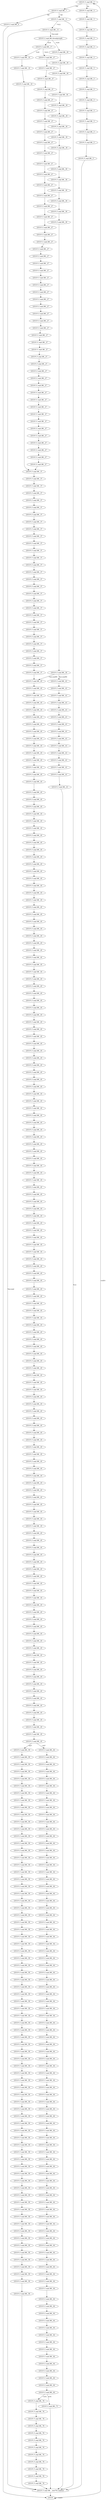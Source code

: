 digraph {
Node0x360ec00[label="LEGUP_F_expf_BB__0"];
Node0x360ea60[label="LEGUP"];
Node0x360ea60 -> Node0x360ec00[label="<null>"];
Node0x360ea60 -> Node0x360ea60[label="~<null>"];
Node0x360ecd0[label="LEGUP_F_expf_BB__5"];
Node0x360ec00 -> Node0x360ecd0[label="%4"];
Node0x360f900[label="LEGUP_F_expf_BB__7"];
Node0x360ec00 -> Node0x360f900[label="~%4"];
Node0x360eda0[label="LEGUP_F_expf_BB__5"];
Node0x360ecd0 -> Node0x360eda0;
Node0x360ee70[label="LEGUP_F_expf_BB__5"];
Node0x360eda0 -> Node0x360ee70;
Node0x360ef40[label="LEGUP_F_expf_BB__5"];
Node0x360ee70 -> Node0x360ef40;
Node0x360f010[label="LEGUP_F_expf_BB__5"];
Node0x360ef40 -> Node0x360f010;
Node0x360f0e0[label="LEGUP_F_expf_BB__5"];
Node0x360f010 -> Node0x360f0e0;
Node0x360f1b0[label="LEGUP_F_expf_BB__5"];
Node0x360f0e0 -> Node0x360f1b0;
Node0x360f280[label="LEGUP_F_expf_BB__5"];
Node0x360f1b0 -> Node0x360f280;
Node0x360f350[label="LEGUP_F_expf_BB__5"];
Node0x360f280 -> Node0x360f350;
Node0x360f420[label="LEGUP_F_expf_BB__5"];
Node0x360f350 -> Node0x360f420;
Node0x360f4f0[label="LEGUP_F_expf_BB__5"];
Node0x360f420 -> Node0x360f4f0;
Node0x360f5c0[label="LEGUP_F_expf_BB__5"];
Node0x360f4f0 -> Node0x360f5c0;
Node0x360f690[label="LEGUP_F_expf_BB__5"];
Node0x360f5c0 -> Node0x360f690;
Node0x360f760[label="LEGUP_F_expf_BB__5"];
Node0x360f690 -> Node0x360f760;
Node0x360f830[label="LEGUP_F_expf_BB__5"];
Node0x360f760 -> Node0x360f830;
Node0x35de0e0[label="LEGUP_F_expf_BB___ieee754_expfexit"];
Node0x360f830 -> Node0x35de0e0;
Node0x360f9d0[label="LEGUP_F_expf_BB__9"];
Node0x360f900 -> Node0x360f9d0[label="%8"];
Node0x360faa0[label="LEGUP_F_expf_BB__11"];
Node0x360f900 -> Node0x360faa0[label="~%8"];
Node0x360f9d0 -> Node0x360ea60;
Node0x360faa0 -> Node0x35de0e0[label="%12"];
Node0x360fb70[label="LEGUP_F_expf_BB__13"];
Node0x360faa0 -> Node0x360fb70[label="~%12"];
Node0x360fb70 -> Node0x35de0e0[label="%or.cond"];
Node0x360fc40[label="LEGUP_F_expf_BB_threadpresplit"];
Node0x360fb70 -> Node0x360fc40[label="~%or.cond"];
Node0x360fd10[label="LEGUP_F_expf_BB__17"];
Node0x360fc40 -> Node0x360fd10[label="%16"];
Node0x35c6480[label="LEGUP_F_expf_BB__39"];
Node0x360fc40 -> Node0x35c6480[label="~%16"];
Node0x360fde0[label="LEGUP_F_expf_BB__19"];
Node0x360fd10 -> Node0x360fde0[label="%18"];
Node0x3610050[label="LEGUP_F_expf_BB__27"];
Node0x360fd10 -> Node0x3610050[label="~%18"];
Node0x360feb0[label="LEGUP_F_expf_BB__19"];
Node0x360fde0 -> Node0x360feb0;
Node0x360ff80[label="LEGUP_F_expf_BB__19"];
Node0x360feb0 -> Node0x360ff80;
Node0x35c45b0[label="LEGUP_F_expf_BB__37"];
Node0x360ff80 -> Node0x35c45b0;
Node0x3610120[label="LEGUP_F_expf_BB__27"];
Node0x3610050 -> Node0x3610120;
Node0x36101f0[label="LEGUP_F_expf_BB__27"];
Node0x3610120 -> Node0x36101f0;
Node0x36102c0[label="LEGUP_F_expf_BB__27"];
Node0x36101f0 -> Node0x36102c0;
Node0x3610390[label="LEGUP_F_expf_BB__27"];
Node0x36102c0 -> Node0x3610390;
Node0x3610460[label="LEGUP_F_expf_BB__27"];
Node0x3610390 -> Node0x3610460;
Node0x3610530[label="LEGUP_F_expf_BB__27"];
Node0x3610460 -> Node0x3610530;
Node0x3610600[label="LEGUP_F_expf_BB__27"];
Node0x3610530 -> Node0x3610600;
Node0x36106d0[label="LEGUP_F_expf_BB__27"];
Node0x3610600 -> Node0x36106d0;
Node0x36107a0[label="LEGUP_F_expf_BB__27"];
Node0x36106d0 -> Node0x36107a0;
Node0x3610870[label="LEGUP_F_expf_BB__27"];
Node0x36107a0 -> Node0x3610870;
Node0x3610940[label="LEGUP_F_expf_BB__27"];
Node0x3610870 -> Node0x3610940;
Node0x3610a10[label="LEGUP_F_expf_BB__27"];
Node0x3610940 -> Node0x3610a10;
Node0x3610ae0[label="LEGUP_F_expf_BB__27"];
Node0x3610a10 -> Node0x3610ae0;
Node0x3610bf0[label="LEGUP_F_expf_BB__27"];
Node0x3610ae0 -> Node0x3610bf0;
Node0x3610d00[label="LEGUP_F_expf_BB__27"];
Node0x3610bf0 -> Node0x3610d00;
Node0x3610e10[label="LEGUP_F_expf_BB__27"];
Node0x3610d00 -> Node0x3610e10;
Node0x3610f20[label="LEGUP_F_expf_BB__27"];
Node0x3610e10 -> Node0x3610f20;
Node0x3611030[label="LEGUP_F_expf_BB__27"];
Node0x3610f20 -> Node0x3611030;
Node0x3611140[label="LEGUP_F_expf_BB__27"];
Node0x3611030 -> Node0x3611140;
Node0x3611250[label="LEGUP_F_expf_BB__27"];
Node0x3611140 -> Node0x3611250;
Node0x3611360[label="LEGUP_F_expf_BB__27"];
Node0x3611250 -> Node0x3611360;
Node0x3611470[label="LEGUP_F_expf_BB__27"];
Node0x3611360 -> Node0x3611470;
Node0x3611580[label="LEGUP_F_expf_BB__27"];
Node0x3611470 -> Node0x3611580;
Node0x3611690[label="LEGUP_F_expf_BB__27"];
Node0x3611580 -> Node0x3611690;
Node0x36117a0[label="LEGUP_F_expf_BB__27"];
Node0x3611690 -> Node0x36117a0;
Node0x36118b0[label="LEGUP_F_expf_BB__27"];
Node0x36117a0 -> Node0x36118b0;
Node0x36119c0[label="LEGUP_F_expf_BB__27"];
Node0x36118b0 -> Node0x36119c0;
Node0x3611ad0[label="LEGUP_F_expf_BB__27"];
Node0x36119c0 -> Node0x3611ad0;
Node0x3611be0[label="LEGUP_F_expf_BB__27"];
Node0x3611ad0 -> Node0x3611be0;
Node0x3611cf0[label="LEGUP_F_expf_BB__27"];
Node0x3611be0 -> Node0x3611cf0;
Node0x3611e00[label="LEGUP_F_expf_BB__27"];
Node0x3611cf0 -> Node0x3611e00;
Node0x3611f10[label="LEGUP_F_expf_BB__27"];
Node0x3611e00 -> Node0x3611f10;
Node0x3612020[label="LEGUP_F_expf_BB__27"];
Node0x3611f10 -> Node0x3612020;
Node0x3612130[label="LEGUP_F_expf_BB__27"];
Node0x3612020 -> Node0x3612130;
Node0x3612240[label="LEGUP_F_expf_BB__27"];
Node0x3612130 -> Node0x3612240;
Node0x3612350[label="LEGUP_F_expf_BB__27"];
Node0x3612240 -> Node0x3612350;
Node0x3612460[label="LEGUP_F_expf_BB__27"];
Node0x3612350 -> Node0x3612460;
Node0x3612570[label="LEGUP_F_expf_BB__27"];
Node0x3612460 -> Node0x3612570;
Node0x35c3a00[label="LEGUP_F_expf_BB__27"];
Node0x3612570 -> Node0x35c3a00;
Node0x35c3b10[label="LEGUP_F_expf_BB__27"];
Node0x35c3a00 -> Node0x35c3b10;
Node0x35c3c20[label="LEGUP_F_expf_BB__27"];
Node0x35c3b10 -> Node0x35c3c20;
Node0x35c3d30[label="LEGUP_F_expf_BB__27"];
Node0x35c3c20 -> Node0x35c3d30;
Node0x35c3e40[label="LEGUP_F_expf_BB__27"];
Node0x35c3d30 -> Node0x35c3e40;
Node0x35c3f50[label="LEGUP_F_expf_BB__27"];
Node0x35c3e40 -> Node0x35c3f50;
Node0x35c4060[label="LEGUP_F_expf_BB__27"];
Node0x35c3f50 -> Node0x35c4060;
Node0x35c4170[label="LEGUP_F_expf_BB__27"];
Node0x35c4060 -> Node0x35c4170;
Node0x35c4280[label="LEGUP_F_expf_BB__27"];
Node0x35c4170 -> Node0x35c4280;
Node0x35c4390[label="LEGUP_F_expf_BB__27"];
Node0x35c4280 -> Node0x35c4390;
Node0x35c44a0[label="LEGUP_F_expf_BB__27"];
Node0x35c4390 -> Node0x35c44a0;
Node0x35c44a0 -> Node0x35c45b0;
Node0x35c46c0[label="LEGUP_F_expf_BB__37"];
Node0x35c45b0 -> Node0x35c46c0;
Node0x35c47d0[label="LEGUP_F_expf_BB__37"];
Node0x35c46c0 -> Node0x35c47d0;
Node0x35c48e0[label="LEGUP_F_expf_BB__37"];
Node0x35c47d0 -> Node0x35c48e0;
Node0x35c49f0[label="LEGUP_F_expf_BB__37"];
Node0x35c48e0 -> Node0x35c49f0;
Node0x35c4b00[label="LEGUP_F_expf_BB__37"];
Node0x35c49f0 -> Node0x35c4b00;
Node0x35c4c10[label="LEGUP_F_expf_BB__37"];
Node0x35c4b00 -> Node0x35c4c10;
Node0x35c4d20[label="LEGUP_F_expf_BB__37"];
Node0x35c4c10 -> Node0x35c4d20;
Node0x35c4e30[label="LEGUP_F_expf_BB__37"];
Node0x35c4d20 -> Node0x35c4e30;
Node0x35c4f40[label="LEGUP_F_expf_BB__37"];
Node0x35c4e30 -> Node0x35c4f40;
Node0x35c5050[label="LEGUP_F_expf_BB__37"];
Node0x35c4f40 -> Node0x35c5050;
Node0x35c5160[label="LEGUP_F_expf_BB__37"];
Node0x35c5050 -> Node0x35c5160;
Node0x35c5270[label="LEGUP_F_expf_BB__37"];
Node0x35c5160 -> Node0x35c5270;
Node0x35c5380[label="LEGUP_F_expf_BB__37"];
Node0x35c5270 -> Node0x35c5380;
Node0x35c5490[label="LEGUP_F_expf_BB__37"];
Node0x35c5380 -> Node0x35c5490;
Node0x35c55a0[label="LEGUP_F_expf_BB__37"];
Node0x35c5490 -> Node0x35c55a0;
Node0x35c56b0[label="LEGUP_F_expf_BB__37"];
Node0x35c55a0 -> Node0x35c56b0;
Node0x35c57c0[label="LEGUP_F_expf_BB__37"];
Node0x35c56b0 -> Node0x35c57c0;
Node0x35c58d0[label="LEGUP_F_expf_BB__37"];
Node0x35c57c0 -> Node0x35c58d0;
Node0x35c59e0[label="LEGUP_F_expf_BB__37"];
Node0x35c58d0 -> Node0x35c59e0;
Node0x35c5af0[label="LEGUP_F_expf_BB__37"];
Node0x35c59e0 -> Node0x35c5af0;
Node0x35c5c00[label="LEGUP_F_expf_BB__37"];
Node0x35c5af0 -> Node0x35c5c00;
Node0x35c5d10[label="LEGUP_F_expf_BB__37"];
Node0x35c5c00 -> Node0x35c5d10;
Node0x35c5e20[label="LEGUP_F_expf_BB__37"];
Node0x35c5d10 -> Node0x35c5e20;
Node0x35c5f30[label="LEGUP_F_expf_BB__37"];
Node0x35c5e20 -> Node0x35c5f30;
Node0x35c6040[label="LEGUP_F_expf_BB__37"];
Node0x35c5f30 -> Node0x35c6040;
Node0x35c6150[label="LEGUP_F_expf_BB__37"];
Node0x35c6040 -> Node0x35c6150;
Node0x35c6260[label="LEGUP_F_expf_BB__37"];
Node0x35c6150 -> Node0x35c6260;
Node0x35c6370[label="LEGUP_F_expf_BB__37"];
Node0x35c6260 -> Node0x35c6370;
Node0x35c8570[label="LEGUP_F_expf_BB__45"];
Node0x35c6370 -> Node0x35c8570;
Node0x35c6590[label="LEGUP_F_expf_BB__39"];
Node0x35c6480 -> Node0x35c6590;
Node0x35c66a0[label="LEGUP_F_expf_BB__39"];
Node0x35c6590 -> Node0x35c66a0;
Node0x35c67b0[label="LEGUP_F_expf_BB__39"];
Node0x35c66a0 -> Node0x35c67b0;
Node0x35c68c0[label="LEGUP_F_expf_BB__39"];
Node0x35c67b0 -> Node0x35c68c0;
Node0x35c69d0[label="LEGUP_F_expf_BB__39"];
Node0x35c68c0 -> Node0x35c69d0;
Node0x35c6ae0[label="LEGUP_F_expf_BB__39"];
Node0x35c69d0 -> Node0x35c6ae0;
Node0x35c6bf0[label="LEGUP_F_expf_BB__39"];
Node0x35c6ae0 -> Node0x35c6bf0;
Node0x35c6d00[label="LEGUP_F_expf_BB__39"];
Node0x35c6bf0 -> Node0x35c6d00;
Node0x35c6e10[label="LEGUP_F_expf_BB__39"];
Node0x35c6d00 -> Node0x35c6e10;
Node0x35c6f20[label="LEGUP_F_expf_BB__39"];
Node0x35c6e10 -> Node0x35c6f20;
Node0x35c7030[label="LEGUP_F_expf_BB__39"];
Node0x35c6f20 -> Node0x35c7030;
Node0x35c7140[label="LEGUP_F_expf_BB__39"];
Node0x35c7030 -> Node0x35c7140;
Node0x35c7250[label="LEGUP_F_expf_BB__39"];
Node0x35c7140 -> Node0x35c7250;
Node0x35c7360[label="LEGUP_F_expf_BB__39"];
Node0x35c7250 -> Node0x35c7360;
Node0x35c7470[label="LEGUP_F_expf_BB__39"];
Node0x35c7360 -> Node0x35c7470;
Node0x35c7580[label="LEGUP_F_expf_BB__43"];
Node0x35c7470 -> Node0x35c7580[label="%or.cond50"];
Node0x35c7470 -> Node0x35c8570[label="~%or.cond50"];
Node0x35c7690[label="LEGUP_F_expf_BB__43"];
Node0x35c7580 -> Node0x35c7690;
Node0x35c77a0[label="LEGUP_F_expf_BB__43"];
Node0x35c7690 -> Node0x35c77a0;
Node0x35c78b0[label="LEGUP_F_expf_BB__43"];
Node0x35c77a0 -> Node0x35c78b0;
Node0x35c79c0[label="LEGUP_F_expf_BB__43"];
Node0x35c78b0 -> Node0x35c79c0;
Node0x35c7ad0[label="LEGUP_F_expf_BB__43"];
Node0x35c79c0 -> Node0x35c7ad0;
Node0x35c7be0[label="LEGUP_F_expf_BB__43"];
Node0x35c7ad0 -> Node0x35c7be0;
Node0x35c7cf0[label="LEGUP_F_expf_BB__43"];
Node0x35c7be0 -> Node0x35c7cf0;
Node0x35c7e00[label="LEGUP_F_expf_BB__43"];
Node0x35c7cf0 -> Node0x35c7e00;
Node0x35c7f10[label="LEGUP_F_expf_BB__43"];
Node0x35c7e00 -> Node0x35c7f10;
Node0x35c8020[label="LEGUP_F_expf_BB__43"];
Node0x35c7f10 -> Node0x35c8020;
Node0x35c8130[label="LEGUP_F_expf_BB__43"];
Node0x35c8020 -> Node0x35c8130;
Node0x35c8240[label="LEGUP_F_expf_BB__43"];
Node0x35c8130 -> Node0x35c8240;
Node0x35c8350[label="LEGUP_F_expf_BB__43"];
Node0x35c8240 -> Node0x35c8350;
Node0x35c8460[label="LEGUP_F_expf_BB__43"];
Node0x35c8350 -> Node0x35c8460;
Node0x35c8460 -> Node0x35de0e0;
Node0x35c8680[label="LEGUP_F_expf_BB__45"];
Node0x35c8570 -> Node0x35c8680;
Node0x35c8790[label="LEGUP_F_expf_BB__45"];
Node0x35c8680 -> Node0x35c8790;
Node0x35c88a0[label="LEGUP_F_expf_BB__45"];
Node0x35c8790 -> Node0x35c88a0;
Node0x35c89b0[label="LEGUP_F_expf_BB__45"];
Node0x35c88a0 -> Node0x35c89b0;
Node0x35c8ac0[label="LEGUP_F_expf_BB__45"];
Node0x35c89b0 -> Node0x35c8ac0;
Node0x35c8bd0[label="LEGUP_F_expf_BB__45"];
Node0x35c8ac0 -> Node0x35c8bd0;
Node0x35c8ce0[label="LEGUP_F_expf_BB__45"];
Node0x35c8bd0 -> Node0x35c8ce0;
Node0x35c8df0[label="LEGUP_F_expf_BB__45"];
Node0x35c8ce0 -> Node0x35c8df0;
Node0x35c8f00[label="LEGUP_F_expf_BB__45"];
Node0x35c8df0 -> Node0x35c8f00;
Node0x35c9010[label="LEGUP_F_expf_BB__45"];
Node0x35c8f00 -> Node0x35c9010;
Node0x35c9120[label="LEGUP_F_expf_BB__45"];
Node0x35c9010 -> Node0x35c9120;
Node0x35c9230[label="LEGUP_F_expf_BB__45"];
Node0x35c9120 -> Node0x35c9230;
Node0x35c9340[label="LEGUP_F_expf_BB__45"];
Node0x35c9230 -> Node0x35c9340;
Node0x35c9450[label="LEGUP_F_expf_BB__45"];
Node0x35c9340 -> Node0x35c9450;
Node0x35c9560[label="LEGUP_F_expf_BB__45"];
Node0x35c9450 -> Node0x35c9560;
Node0x35c9670[label="LEGUP_F_expf_BB__45"];
Node0x35c9560 -> Node0x35c9670;
Node0x35c9780[label="LEGUP_F_expf_BB__45"];
Node0x35c9670 -> Node0x35c9780;
Node0x35c9890[label="LEGUP_F_expf_BB__45"];
Node0x35c9780 -> Node0x35c9890;
Node0x35c99a0[label="LEGUP_F_expf_BB__45"];
Node0x35c9890 -> Node0x35c99a0;
Node0x35c9ab0[label="LEGUP_F_expf_BB__45"];
Node0x35c99a0 -> Node0x35c9ab0;
Node0x35c9bc0[label="LEGUP_F_expf_BB__45"];
Node0x35c9ab0 -> Node0x35c9bc0;
Node0x35c9cd0[label="LEGUP_F_expf_BB__45"];
Node0x35c9bc0 -> Node0x35c9cd0;
Node0x35c9de0[label="LEGUP_F_expf_BB__45"];
Node0x35c9cd0 -> Node0x35c9de0;
Node0x35c9ef0[label="LEGUP_F_expf_BB__45"];
Node0x35c9de0 -> Node0x35c9ef0;
Node0x35ca000[label="LEGUP_F_expf_BB__45"];
Node0x35c9ef0 -> Node0x35ca000;
Node0x35ca110[label="LEGUP_F_expf_BB__45"];
Node0x35ca000 -> Node0x35ca110;
Node0x35ca220[label="LEGUP_F_expf_BB__45"];
Node0x35ca110 -> Node0x35ca220;
Node0x35ca330[label="LEGUP_F_expf_BB__45"];
Node0x35ca220 -> Node0x35ca330;
Node0x35ca440[label="LEGUP_F_expf_BB__45"];
Node0x35ca330 -> Node0x35ca440;
Node0x35ca550[label="LEGUP_F_expf_BB__45"];
Node0x35ca440 -> Node0x35ca550;
Node0x35ca660[label="LEGUP_F_expf_BB__45"];
Node0x35ca550 -> Node0x35ca660;
Node0x35ca770[label="LEGUP_F_expf_BB__45"];
Node0x35ca660 -> Node0x35ca770;
Node0x35ca880[label="LEGUP_F_expf_BB__45"];
Node0x35ca770 -> Node0x35ca880;
Node0x35ca990[label="LEGUP_F_expf_BB__45"];
Node0x35ca880 -> Node0x35ca990;
Node0x35caaa0[label="LEGUP_F_expf_BB__45"];
Node0x35ca990 -> Node0x35caaa0;
Node0x35cabb0[label="LEGUP_F_expf_BB__45"];
Node0x35caaa0 -> Node0x35cabb0;
Node0x35cacc0[label="LEGUP_F_expf_BB__45"];
Node0x35cabb0 -> Node0x35cacc0;
Node0x35cadd0[label="LEGUP_F_expf_BB__45"];
Node0x35cacc0 -> Node0x35cadd0;
Node0x35caee0[label="LEGUP_F_expf_BB__45"];
Node0x35cadd0 -> Node0x35caee0;
Node0x35caff0[label="LEGUP_F_expf_BB__45"];
Node0x35caee0 -> Node0x35caff0;
Node0x35cb100[label="LEGUP_F_expf_BB__45"];
Node0x35caff0 -> Node0x35cb100;
Node0x35cb210[label="LEGUP_F_expf_BB__45"];
Node0x35cb100 -> Node0x35cb210;
Node0x35cb320[label="LEGUP_F_expf_BB__45"];
Node0x35cb210 -> Node0x35cb320;
Node0x35cb430[label="LEGUP_F_expf_BB__45"];
Node0x35cb320 -> Node0x35cb430;
Node0x35cb540[label="LEGUP_F_expf_BB__45"];
Node0x35cb430 -> Node0x35cb540;
Node0x35cb650[label="LEGUP_F_expf_BB__45"];
Node0x35cb540 -> Node0x35cb650;
Node0x35cb760[label="LEGUP_F_expf_BB__45"];
Node0x35cb650 -> Node0x35cb760;
Node0x35cb870[label="LEGUP_F_expf_BB__45"];
Node0x35cb760 -> Node0x35cb870;
Node0x35cb980[label="LEGUP_F_expf_BB__45"];
Node0x35cb870 -> Node0x35cb980;
Node0x35cba90[label="LEGUP_F_expf_BB__45"];
Node0x35cb980 -> Node0x35cba90;
Node0x35cbba0[label="LEGUP_F_expf_BB__45"];
Node0x35cba90 -> Node0x35cbba0;
Node0x35cbcb0[label="LEGUP_F_expf_BB__45"];
Node0x35cbba0 -> Node0x35cbcb0;
Node0x35cbdc0[label="LEGUP_F_expf_BB__45"];
Node0x35cbcb0 -> Node0x35cbdc0;
Node0x35cbed0[label="LEGUP_F_expf_BB__45"];
Node0x35cbdc0 -> Node0x35cbed0;
Node0x35cbfe0[label="LEGUP_F_expf_BB__45"];
Node0x35cbed0 -> Node0x35cbfe0;
Node0x35cc0f0[label="LEGUP_F_expf_BB__45"];
Node0x35cbfe0 -> Node0x35cc0f0;
Node0x35cc200[label="LEGUP_F_expf_BB__45"];
Node0x35cc0f0 -> Node0x35cc200;
Node0x35cc310[label="LEGUP_F_expf_BB__45"];
Node0x35cc200 -> Node0x35cc310;
Node0x35cc420[label="LEGUP_F_expf_BB__45"];
Node0x35cc310 -> Node0x35cc420;
Node0x35cc530[label="LEGUP_F_expf_BB__45"];
Node0x35cc420 -> Node0x35cc530;
Node0x35cc640[label="LEGUP_F_expf_BB__45"];
Node0x35cc530 -> Node0x35cc640;
Node0x35cc750[label="LEGUP_F_expf_BB__45"];
Node0x35cc640 -> Node0x35cc750;
Node0x35cc860[label="LEGUP_F_expf_BB__45"];
Node0x35cc750 -> Node0x35cc860;
Node0x35cc970[label="LEGUP_F_expf_BB__45"];
Node0x35cc860 -> Node0x35cc970;
Node0x35cca80[label="LEGUP_F_expf_BB__45"];
Node0x35cc970 -> Node0x35cca80;
Node0x35ccb90[label="LEGUP_F_expf_BB__45"];
Node0x35cca80 -> Node0x35ccb90;
Node0x35ccca0[label="LEGUP_F_expf_BB__45"];
Node0x35ccb90 -> Node0x35ccca0;
Node0x35ccdb0[label="LEGUP_F_expf_BB__45"];
Node0x35ccca0 -> Node0x35ccdb0;
Node0x35ccec0[label="LEGUP_F_expf_BB__45"];
Node0x35ccdb0 -> Node0x35ccec0;
Node0x35ccfd0[label="LEGUP_F_expf_BB__45"];
Node0x35ccec0 -> Node0x35ccfd0;
Node0x35cd0e0[label="LEGUP_F_expf_BB__45"];
Node0x35ccfd0 -> Node0x35cd0e0;
Node0x35cd1f0[label="LEGUP_F_expf_BB__45"];
Node0x35cd0e0 -> Node0x35cd1f0;
Node0x35cd300[label="LEGUP_F_expf_BB__45"];
Node0x35cd1f0 -> Node0x35cd300;
Node0x35cd410[label="LEGUP_F_expf_BB__45"];
Node0x35cd300 -> Node0x35cd410;
Node0x35cd520[label="LEGUP_F_expf_BB__45"];
Node0x35cd410 -> Node0x35cd520;
Node0x35cd630[label="LEGUP_F_expf_BB__45"];
Node0x35cd520 -> Node0x35cd630;
Node0x35cd740[label="LEGUP_F_expf_BB__45"];
Node0x35cd630 -> Node0x35cd740;
Node0x35cd850[label="LEGUP_F_expf_BB__45"];
Node0x35cd740 -> Node0x35cd850;
Node0x35cd960[label="LEGUP_F_expf_BB__45"];
Node0x35cd850 -> Node0x35cd960;
Node0x35cda70[label="LEGUP_F_expf_BB__45"];
Node0x35cd960 -> Node0x35cda70;
Node0x35cdb80[label="LEGUP_F_expf_BB__45"];
Node0x35cda70 -> Node0x35cdb80;
Node0x35cdc90[label="LEGUP_F_expf_BB__45"];
Node0x35cdb80 -> Node0x35cdc90;
Node0x35cdda0[label="LEGUP_F_expf_BB__45"];
Node0x35cdc90 -> Node0x35cdda0;
Node0x35cdeb0[label="LEGUP_F_expf_BB__45"];
Node0x35cdda0 -> Node0x35cdeb0;
Node0x35cdfc0[label="LEGUP_F_expf_BB__45"];
Node0x35cdeb0 -> Node0x35cdfc0;
Node0x35ce0d0[label="LEGUP_F_expf_BB__45"];
Node0x35cdfc0 -> Node0x35ce0d0;
Node0x35ce1e0[label="LEGUP_F_expf_BB__45"];
Node0x35ce0d0 -> Node0x35ce1e0;
Node0x35ce2f0[label="LEGUP_F_expf_BB__45"];
Node0x35ce1e0 -> Node0x35ce2f0;
Node0x35ce400[label="LEGUP_F_expf_BB__45"];
Node0x35ce2f0 -> Node0x35ce400;
Node0x35ce510[label="LEGUP_F_expf_BB__45"];
Node0x35ce400 -> Node0x35ce510;
Node0x35ce620[label="LEGUP_F_expf_BB__45"];
Node0x35ce510 -> Node0x35ce620;
Node0x35ce730[label="LEGUP_F_expf_BB__45"];
Node0x35ce620 -> Node0x35ce730;
Node0x35ce840[label="LEGUP_F_expf_BB__45"];
Node0x35ce730 -> Node0x35ce840;
Node0x35ce950[label="LEGUP_F_expf_BB__45"];
Node0x35ce840 -> Node0x35ce950;
Node0x35cea60[label="LEGUP_F_expf_BB__45"];
Node0x35ce950 -> Node0x35cea60;
Node0x35ceb70[label="LEGUP_F_expf_BB__45"];
Node0x35cea60 -> Node0x35ceb70;
Node0x35cec80[label="LEGUP_F_expf_BB__45"];
Node0x35ceb70 -> Node0x35cec80;
Node0x35ced90[label="LEGUP_F_expf_BB__45"];
Node0x35cec80 -> Node0x35ced90;
Node0x35ceea0[label="LEGUP_F_expf_BB__45"];
Node0x35ced90 -> Node0x35ceea0;
Node0x35cefb0[label="LEGUP_F_expf_BB__45"];
Node0x35ceea0 -> Node0x35cefb0;
Node0x35cf0c0[label="LEGUP_F_expf_BB__45"];
Node0x35cefb0 -> Node0x35cf0c0;
Node0x35cf1d0[label="LEGUP_F_expf_BB__45"];
Node0x35cf0c0 -> Node0x35cf1d0;
Node0x35cf2e0[label="LEGUP_F_expf_BB__45"];
Node0x35cf1d0 -> Node0x35cf2e0;
Node0x35cf3f0[label="LEGUP_F_expf_BB__45"];
Node0x35cf2e0 -> Node0x35cf3f0;
Node0x35cf500[label="LEGUP_F_expf_BB__45"];
Node0x35cf3f0 -> Node0x35cf500;
Node0x35cf610[label="LEGUP_F_expf_BB__45"];
Node0x35cf500 -> Node0x35cf610;
Node0x35cf720[label="LEGUP_F_expf_BB__45"];
Node0x35cf610 -> Node0x35cf720;
Node0x35cf830[label="LEGUP_F_expf_BB__45"];
Node0x35cf720 -> Node0x35cf830;
Node0x35cf940[label="LEGUP_F_expf_BB__45"];
Node0x35cf830 -> Node0x35cf940;
Node0x35cfa50[label="LEGUP_F_expf_BB__45"];
Node0x35cf940 -> Node0x35cfa50;
Node0x35cfb60[label="LEGUP_F_expf_BB__45"];
Node0x35cfa50 -> Node0x35cfb60;
Node0x35cfc70[label="LEGUP_F_expf_BB__45"];
Node0x35cfb60 -> Node0x35cfc70;
Node0x35cfd80[label="LEGUP_F_expf_BB__45"];
Node0x35cfc70 -> Node0x35cfd80;
Node0x35cfe90[label="LEGUP_F_expf_BB__45"];
Node0x35cfd80 -> Node0x35cfe90;
Node0x35cffa0[label="LEGUP_F_expf_BB__45"];
Node0x35cfe90 -> Node0x35cffa0;
Node0x35d00b0[label="LEGUP_F_expf_BB__45"];
Node0x35cffa0 -> Node0x35d00b0;
Node0x35d01c0[label="LEGUP_F_expf_BB__45"];
Node0x35d00b0 -> Node0x35d01c0;
Node0x35d02d0[label="LEGUP_F_expf_BB__45"];
Node0x35d01c0 -> Node0x35d02d0;
Node0x35d03e0[label="LEGUP_F_expf_BB__45"];
Node0x35d02d0 -> Node0x35d03e0;
Node0x35d04f0[label="LEGUP_F_expf_BB__45"];
Node0x35d03e0 -> Node0x35d04f0;
Node0x35d0600[label="LEGUP_F_expf_BB__45"];
Node0x35d04f0 -> Node0x35d0600;
Node0x35d0710[label="LEGUP_F_expf_BB__45"];
Node0x35d0600 -> Node0x35d0710;
Node0x35d0820[label="LEGUP_F_expf_BB__45"];
Node0x35d0710 -> Node0x35d0820;
Node0x35d0930[label="LEGUP_F_expf_BB__45"];
Node0x35d0820 -> Node0x35d0930;
Node0x35d0a40[label="LEGUP_F_expf_BB__45"];
Node0x35d0930 -> Node0x35d0a40;
Node0x35d0b50[label="LEGUP_F_expf_BB__45"];
Node0x35d0a40 -> Node0x35d0b50;
Node0x35d0c60[label="LEGUP_F_expf_BB__45"];
Node0x35d0b50 -> Node0x35d0c60;
Node0x35d0d70[label="LEGUP_F_expf_BB__45"];
Node0x35d0c60 -> Node0x35d0d70;
Node0x35d0e80[label="LEGUP_F_expf_BB__45"];
Node0x35d0d70 -> Node0x35d0e80;
Node0x35d0f90[label="LEGUP_F_expf_BB__45"];
Node0x35d0e80 -> Node0x35d0f90;
Node0x35d10a0[label="LEGUP_F_expf_BB__45"];
Node0x35d0f90 -> Node0x35d10a0;
Node0x35d11b0[label="LEGUP_F_expf_BB__45"];
Node0x35d10a0 -> Node0x35d11b0;
Node0x35d12c0[label="LEGUP_F_expf_BB__45"];
Node0x35d11b0 -> Node0x35d12c0;
Node0x35d13d0[label="LEGUP_F_expf_BB__45"];
Node0x35d12c0 -> Node0x35d13d0;
Node0x35d14e0[label="LEGUP_F_expf_BB__45"];
Node0x35d13d0 -> Node0x35d14e0;
Node0x35d15f0[label="LEGUP_F_expf_BB__45"];
Node0x35d14e0 -> Node0x35d15f0;
Node0x35d1700[label="LEGUP_F_expf_BB__45"];
Node0x35d15f0 -> Node0x35d1700;
Node0x35d1810[label="LEGUP_F_expf_BB__45"];
Node0x35d1700 -> Node0x35d1810;
Node0x35d1920[label="LEGUP_F_expf_BB__45"];
Node0x35d1810 -> Node0x35d1920;
Node0x35d1a30[label="LEGUP_F_expf_BB__45"];
Node0x35d1920 -> Node0x35d1a30;
Node0x35d1b40[label="LEGUP_F_expf_BB__45"];
Node0x35d1a30 -> Node0x35d1b40;
Node0x35d1c50[label="LEGUP_F_expf_BB__45"];
Node0x35d1b40 -> Node0x35d1c50;
Node0x35d1d60[label="LEGUP_F_expf_BB__45"];
Node0x35d1c50 -> Node0x35d1d60;
Node0x35d1e70[label="LEGUP_F_expf_BB__45"];
Node0x35d1d60 -> Node0x35d1e70;
Node0x35d1f80[label="LEGUP_F_expf_BB__45"];
Node0x35d1e70 -> Node0x35d1f80;
Node0x35d2090[label="LEGUP_F_expf_BB__45"];
Node0x35d1f80 -> Node0x35d2090;
Node0x35d21a0[label="LEGUP_F_expf_BB__45"];
Node0x35d2090 -> Node0x35d21a0;
Node0x35d22b0[label="LEGUP_F_expf_BB__59"];
Node0x35d21a0 -> Node0x35d22b0[label="%57"];
Node0x35d7370[label="LEGUP_F_expf_BB__64"];
Node0x35d21a0 -> Node0x35d7370[label="~%57"];
Node0x35d23c0[label="LEGUP_F_expf_BB__59"];
Node0x35d22b0 -> Node0x35d23c0;
Node0x35d24d0[label="LEGUP_F_expf_BB__59"];
Node0x35d23c0 -> Node0x35d24d0;
Node0x35d25e0[label="LEGUP_F_expf_BB__59"];
Node0x35d24d0 -> Node0x35d25e0;
Node0x35d26f0[label="LEGUP_F_expf_BB__59"];
Node0x35d25e0 -> Node0x35d26f0;
Node0x35d2800[label="LEGUP_F_expf_BB__59"];
Node0x35d26f0 -> Node0x35d2800;
Node0x35d2910[label="LEGUP_F_expf_BB__59"];
Node0x35d2800 -> Node0x35d2910;
Node0x35d2a20[label="LEGUP_F_expf_BB__59"];
Node0x35d2910 -> Node0x35d2a20;
Node0x35d2b30[label="LEGUP_F_expf_BB__59"];
Node0x35d2a20 -> Node0x35d2b30;
Node0x35d2c40[label="LEGUP_F_expf_BB__59"];
Node0x35d2b30 -> Node0x35d2c40;
Node0x35d2d50[label="LEGUP_F_expf_BB__59"];
Node0x35d2c40 -> Node0x35d2d50;
Node0x35d2e60[label="LEGUP_F_expf_BB__59"];
Node0x35d2d50 -> Node0x35d2e60;
Node0x35d2f70[label="LEGUP_F_expf_BB__59"];
Node0x35d2e60 -> Node0x35d2f70;
Node0x35d3080[label="LEGUP_F_expf_BB__59"];
Node0x35d2f70 -> Node0x35d3080;
Node0x35d3190[label="LEGUP_F_expf_BB__59"];
Node0x35d3080 -> Node0x35d3190;
Node0x35d32a0[label="LEGUP_F_expf_BB__59"];
Node0x35d3190 -> Node0x35d32a0;
Node0x35d33b0[label="LEGUP_F_expf_BB__59"];
Node0x35d32a0 -> Node0x35d33b0;
Node0x35d34c0[label="LEGUP_F_expf_BB__59"];
Node0x35d33b0 -> Node0x35d34c0;
Node0x35d35d0[label="LEGUP_F_expf_BB__59"];
Node0x35d34c0 -> Node0x35d35d0;
Node0x35d36e0[label="LEGUP_F_expf_BB__59"];
Node0x35d35d0 -> Node0x35d36e0;
Node0x35d37f0[label="LEGUP_F_expf_BB__59"];
Node0x35d36e0 -> Node0x35d37f0;
Node0x35d3900[label="LEGUP_F_expf_BB__59"];
Node0x35d37f0 -> Node0x35d3900;
Node0x35d3a10[label="LEGUP_F_expf_BB__59"];
Node0x35d3900 -> Node0x35d3a10;
Node0x35d3b20[label="LEGUP_F_expf_BB__59"];
Node0x35d3a10 -> Node0x35d3b20;
Node0x35d3c30[label="LEGUP_F_expf_BB__59"];
Node0x35d3b20 -> Node0x35d3c30;
Node0x35d3d40[label="LEGUP_F_expf_BB__59"];
Node0x35d3c30 -> Node0x35d3d40;
Node0x35d3e50[label="LEGUP_F_expf_BB__59"];
Node0x35d3d40 -> Node0x35d3e50;
Node0x35d3f60[label="LEGUP_F_expf_BB__59"];
Node0x35d3e50 -> Node0x35d3f60;
Node0x35d4070[label="LEGUP_F_expf_BB__59"];
Node0x35d3f60 -> Node0x35d4070;
Node0x35d4180[label="LEGUP_F_expf_BB__59"];
Node0x35d4070 -> Node0x35d4180;
Node0x35d4290[label="LEGUP_F_expf_BB__59"];
Node0x35d4180 -> Node0x35d4290;
Node0x35d43a0[label="LEGUP_F_expf_BB__59"];
Node0x35d4290 -> Node0x35d43a0;
Node0x35d44b0[label="LEGUP_F_expf_BB__59"];
Node0x35d43a0 -> Node0x35d44b0;
Node0x35d45c0[label="LEGUP_F_expf_BB__59"];
Node0x35d44b0 -> Node0x35d45c0;
Node0x35d46d0[label="LEGUP_F_expf_BB__59"];
Node0x35d45c0 -> Node0x35d46d0;
Node0x35d47e0[label="LEGUP_F_expf_BB__59"];
Node0x35d46d0 -> Node0x35d47e0;
Node0x35d48f0[label="LEGUP_F_expf_BB__59"];
Node0x35d47e0 -> Node0x35d48f0;
Node0x35d4a00[label="LEGUP_F_expf_BB__59"];
Node0x35d48f0 -> Node0x35d4a00;
Node0x35d4b10[label="LEGUP_F_expf_BB__59"];
Node0x35d4a00 -> Node0x35d4b10;
Node0x35d4c20[label="LEGUP_F_expf_BB__59"];
Node0x35d4b10 -> Node0x35d4c20;
Node0x35d4d30[label="LEGUP_F_expf_BB__59"];
Node0x35d4c20 -> Node0x35d4d30;
Node0x35d4e40[label="LEGUP_F_expf_BB__59"];
Node0x35d4d30 -> Node0x35d4e40;
Node0x35d4f50[label="LEGUP_F_expf_BB__59"];
Node0x35d4e40 -> Node0x35d4f50;
Node0x35d5060[label="LEGUP_F_expf_BB__59"];
Node0x35d4f50 -> Node0x35d5060;
Node0x35d5170[label="LEGUP_F_expf_BB__59"];
Node0x35d5060 -> Node0x35d5170;
Node0x35d5280[label="LEGUP_F_expf_BB__59"];
Node0x35d5170 -> Node0x35d5280;
Node0x35d5390[label="LEGUP_F_expf_BB__59"];
Node0x35d5280 -> Node0x35d5390;
Node0x35d54a0[label="LEGUP_F_expf_BB__59"];
Node0x35d5390 -> Node0x35d54a0;
Node0x35d55b0[label="LEGUP_F_expf_BB__59"];
Node0x35d54a0 -> Node0x35d55b0;
Node0x35d56c0[label="LEGUP_F_expf_BB__59"];
Node0x35d55b0 -> Node0x35d56c0;
Node0x35d57d0[label="LEGUP_F_expf_BB__59"];
Node0x35d56c0 -> Node0x35d57d0;
Node0x35d58e0[label="LEGUP_F_expf_BB__59"];
Node0x35d57d0 -> Node0x35d58e0;
Node0x35d59f0[label="LEGUP_F_expf_BB__59"];
Node0x35d58e0 -> Node0x35d59f0;
Node0x35d5b00[label="LEGUP_F_expf_BB__59"];
Node0x35d59f0 -> Node0x35d5b00;
Node0x35d5c10[label="LEGUP_F_expf_BB__59"];
Node0x35d5b00 -> Node0x35d5c10;
Node0x35d5d20[label="LEGUP_F_expf_BB__59"];
Node0x35d5c10 -> Node0x35d5d20;
Node0x35d5e30[label="LEGUP_F_expf_BB__59"];
Node0x35d5d20 -> Node0x35d5e30;
Node0x35d5f40[label="LEGUP_F_expf_BB__59"];
Node0x35d5e30 -> Node0x35d5f40;
Node0x35d6050[label="LEGUP_F_expf_BB__59"];
Node0x35d5f40 -> Node0x35d6050;
Node0x35d6160[label="LEGUP_F_expf_BB__59"];
Node0x35d6050 -> Node0x35d6160;
Node0x35d6270[label="LEGUP_F_expf_BB__59"];
Node0x35d6160 -> Node0x35d6270;
Node0x35d6380[label="LEGUP_F_expf_BB__59"];
Node0x35d6270 -> Node0x35d6380;
Node0x35d6490[label="LEGUP_F_expf_BB__59"];
Node0x35d6380 -> Node0x35d6490;
Node0x35d65a0[label="LEGUP_F_expf_BB__59"];
Node0x35d6490 -> Node0x35d65a0;
Node0x35d66b0[label="LEGUP_F_expf_BB__59"];
Node0x35d65a0 -> Node0x35d66b0;
Node0x35d67c0[label="LEGUP_F_expf_BB__59"];
Node0x35d66b0 -> Node0x35d67c0;
Node0x35d68d0[label="LEGUP_F_expf_BB__59"];
Node0x35d67c0 -> Node0x35d68d0;
Node0x35d69e0[label="LEGUP_F_expf_BB__59"];
Node0x35d68d0 -> Node0x35d69e0;
Node0x35d6af0[label="LEGUP_F_expf_BB__59"];
Node0x35d69e0 -> Node0x35d6af0;
Node0x35d6c00[label="LEGUP_F_expf_BB__59"];
Node0x35d6af0 -> Node0x35d6c00;
Node0x35d6d10[label="LEGUP_F_expf_BB__59"];
Node0x35d6c00 -> Node0x35d6d10;
Node0x35d6e20[label="LEGUP_F_expf_BB__59"];
Node0x35d6d10 -> Node0x35d6e20;
Node0x35d6f30[label="LEGUP_F_expf_BB__59"];
Node0x35d6e20 -> Node0x35d6f30;
Node0x35d7040[label="LEGUP_F_expf_BB__59"];
Node0x35d6f30 -> Node0x35d7040;
Node0x35d7150[label="LEGUP_F_expf_BB__59"];
Node0x35d7040 -> Node0x35d7150;
Node0x35d7260[label="LEGUP_F_expf_BB__59"];
Node0x35d7150 -> Node0x35d7260;
Node0x35d7260 -> Node0x35de0e0;
Node0x35d7480[label="LEGUP_F_expf_BB__64"];
Node0x35d7370 -> Node0x35d7480;
Node0x35d7590[label="LEGUP_F_expf_BB__64"];
Node0x35d7480 -> Node0x35d7590;
Node0x35d76a0[label="LEGUP_F_expf_BB__64"];
Node0x35d7590 -> Node0x35d76a0;
Node0x35d77b0[label="LEGUP_F_expf_BB__64"];
Node0x35d76a0 -> Node0x35d77b0;
Node0x35d78c0[label="LEGUP_F_expf_BB__64"];
Node0x35d77b0 -> Node0x35d78c0;
Node0x35d79d0[label="LEGUP_F_expf_BB__64"];
Node0x35d78c0 -> Node0x35d79d0;
Node0x35d7ae0[label="LEGUP_F_expf_BB__64"];
Node0x35d79d0 -> Node0x35d7ae0;
Node0x35d7bf0[label="LEGUP_F_expf_BB__64"];
Node0x35d7ae0 -> Node0x35d7bf0;
Node0x35d7d00[label="LEGUP_F_expf_BB__64"];
Node0x35d7bf0 -> Node0x35d7d00;
Node0x35d7e10[label="LEGUP_F_expf_BB__64"];
Node0x35d7d00 -> Node0x35d7e10;
Node0x35d7f20[label="LEGUP_F_expf_BB__64"];
Node0x35d7e10 -> Node0x35d7f20;
Node0x35d8030[label="LEGUP_F_expf_BB__64"];
Node0x35d7f20 -> Node0x35d8030;
Node0x35d8140[label="LEGUP_F_expf_BB__64"];
Node0x35d8030 -> Node0x35d8140;
Node0x35d8250[label="LEGUP_F_expf_BB__64"];
Node0x35d8140 -> Node0x35d8250;
Node0x35d8360[label="LEGUP_F_expf_BB__64"];
Node0x35d8250 -> Node0x35d8360;
Node0x35d8470[label="LEGUP_F_expf_BB__64"];
Node0x35d8360 -> Node0x35d8470;
Node0x35d8580[label="LEGUP_F_expf_BB__64"];
Node0x35d8470 -> Node0x35d8580;
Node0x35d8690[label="LEGUP_F_expf_BB__64"];
Node0x35d8580 -> Node0x35d8690;
Node0x35d87a0[label="LEGUP_F_expf_BB__64"];
Node0x35d8690 -> Node0x35d87a0;
Node0x35d88b0[label="LEGUP_F_expf_BB__64"];
Node0x35d87a0 -> Node0x35d88b0;
Node0x35d89c0[label="LEGUP_F_expf_BB__64"];
Node0x35d88b0 -> Node0x35d89c0;
Node0x35d8ad0[label="LEGUP_F_expf_BB__64"];
Node0x35d89c0 -> Node0x35d8ad0;
Node0x35d8be0[label="LEGUP_F_expf_BB__64"];
Node0x35d8ad0 -> Node0x35d8be0;
Node0x35d8cf0[label="LEGUP_F_expf_BB__64"];
Node0x35d8be0 -> Node0x35d8cf0;
Node0x35d8e00[label="LEGUP_F_expf_BB__64"];
Node0x35d8cf0 -> Node0x35d8e00;
Node0x35d8f10[label="LEGUP_F_expf_BB__64"];
Node0x35d8e00 -> Node0x35d8f10;
Node0x35d9020[label="LEGUP_F_expf_BB__64"];
Node0x35d8f10 -> Node0x35d9020;
Node0x35d9130[label="LEGUP_F_expf_BB__64"];
Node0x35d9020 -> Node0x35d9130;
Node0x35d9240[label="LEGUP_F_expf_BB__64"];
Node0x35d9130 -> Node0x35d9240;
Node0x35d9350[label="LEGUP_F_expf_BB__64"];
Node0x35d9240 -> Node0x35d9350;
Node0x35d9460[label="LEGUP_F_expf_BB__64"];
Node0x35d9350 -> Node0x35d9460;
Node0x35d9570[label="LEGUP_F_expf_BB__64"];
Node0x35d9460 -> Node0x35d9570;
Node0x35d9680[label="LEGUP_F_expf_BB__64"];
Node0x35d9570 -> Node0x35d9680;
Node0x35d9790[label="LEGUP_F_expf_BB__64"];
Node0x35d9680 -> Node0x35d9790;
Node0x35d98a0[label="LEGUP_F_expf_BB__64"];
Node0x35d9790 -> Node0x35d98a0;
Node0x35d99b0[label="LEGUP_F_expf_BB__64"];
Node0x35d98a0 -> Node0x35d99b0;
Node0x35d9ac0[label="LEGUP_F_expf_BB__64"];
Node0x35d99b0 -> Node0x35d9ac0;
Node0x35d9bd0[label="LEGUP_F_expf_BB__64"];
Node0x35d9ac0 -> Node0x35d9bd0;
Node0x35d9ce0[label="LEGUP_F_expf_BB__64"];
Node0x35d9bd0 -> Node0x35d9ce0;
Node0x35d9df0[label="LEGUP_F_expf_BB__64"];
Node0x35d9ce0 -> Node0x35d9df0;
Node0x35d9f00[label="LEGUP_F_expf_BB__64"];
Node0x35d9df0 -> Node0x35d9f00;
Node0x35da010[label="LEGUP_F_expf_BB__64"];
Node0x35d9f00 -> Node0x35da010;
Node0x35da120[label="LEGUP_F_expf_BB__64"];
Node0x35da010 -> Node0x35da120;
Node0x35da230[label="LEGUP_F_expf_BB__64"];
Node0x35da120 -> Node0x35da230;
Node0x35da340[label="LEGUP_F_expf_BB__64"];
Node0x35da230 -> Node0x35da340;
Node0x35da450[label="LEGUP_F_expf_BB__64"];
Node0x35da340 -> Node0x35da450;
Node0x35da560[label="LEGUP_F_expf_BB__64"];
Node0x35da450 -> Node0x35da560;
Node0x35da670[label="LEGUP_F_expf_BB__64"];
Node0x35da560 -> Node0x35da670;
Node0x35da780[label="LEGUP_F_expf_BB__64"];
Node0x35da670 -> Node0x35da780;
Node0x35da890[label="LEGUP_F_expf_BB__64"];
Node0x35da780 -> Node0x35da890;
Node0x35da9a0[label="LEGUP_F_expf_BB__64"];
Node0x35da890 -> Node0x35da9a0;
Node0x35daab0[label="LEGUP_F_expf_BB__64"];
Node0x35da9a0 -> Node0x35daab0;
Node0x35dabc0[label="LEGUP_F_expf_BB__64"];
Node0x35daab0 -> Node0x35dabc0;
Node0x35dacd0[label="LEGUP_F_expf_BB__64"];
Node0x35dabc0 -> Node0x35dacd0;
Node0x35dade0[label="LEGUP_F_expf_BB__64"];
Node0x35dacd0 -> Node0x35dade0;
Node0x35daef0[label="LEGUP_F_expf_BB__64"];
Node0x35dade0 -> Node0x35daef0;
Node0x35db000[label="LEGUP_F_expf_BB__64"];
Node0x35daef0 -> Node0x35db000;
Node0x35db110[label="LEGUP_F_expf_BB__64"];
Node0x35db000 -> Node0x35db110;
Node0x35db220[label="LEGUP_F_expf_BB__64"];
Node0x35db110 -> Node0x35db220;
Node0x35db330[label="LEGUP_F_expf_BB__64"];
Node0x35db220 -> Node0x35db330;
Node0x35db440[label="LEGUP_F_expf_BB__64"];
Node0x35db330 -> Node0x35db440;
Node0x35db550[label="LEGUP_F_expf_BB__64"];
Node0x35db440 -> Node0x35db550;
Node0x35db660[label="LEGUP_F_expf_BB__64"];
Node0x35db550 -> Node0x35db660;
Node0x35db770[label="LEGUP_F_expf_BB__64"];
Node0x35db660 -> Node0x35db770;
Node0x35db880[label="LEGUP_F_expf_BB__64"];
Node0x35db770 -> Node0x35db880;
Node0x35db990[label="LEGUP_F_expf_BB__64"];
Node0x35db880 -> Node0x35db990;
Node0x35dbaa0[label="LEGUP_F_expf_BB__64"];
Node0x35db990 -> Node0x35dbaa0;
Node0x35dbbb0[label="LEGUP_F_expf_BB__64"];
Node0x35dbaa0 -> Node0x35dbbb0;
Node0x35dbcc0[label="LEGUP_F_expf_BB__64"];
Node0x35dbbb0 -> Node0x35dbcc0;
Node0x35dbdd0[label="LEGUP_F_expf_BB__64"];
Node0x35dbcc0 -> Node0x35dbdd0;
Node0x35dbee0[label="LEGUP_F_expf_BB__64"];
Node0x35dbdd0 -> Node0x35dbee0;
Node0x35dbff0[label="LEGUP_F_expf_BB__64"];
Node0x35dbee0 -> Node0x35dbff0;
Node0x35dc100[label="LEGUP_F_expf_BB__64"];
Node0x35dbff0 -> Node0x35dc100;
Node0x35dc210[label="LEGUP_F_expf_BB__64"];
Node0x35dc100 -> Node0x35dc210;
Node0x35dc320[label="LEGUP_F_expf_BB__64"];
Node0x35dc210 -> Node0x35dc320;
Node0x35dc430[label="LEGUP_F_expf_BB__64"];
Node0x35dc320 -> Node0x35dc430;
Node0x35dc540[label="LEGUP_F_expf_BB__64"];
Node0x35dc430 -> Node0x35dc540;
Node0x35dc650[label="LEGUP_F_expf_BB__64"];
Node0x35dc540 -> Node0x35dc650;
Node0x35dc760[label="LEGUP_F_expf_BB__64"];
Node0x35dc650 -> Node0x35dc760;
Node0x35dc870[label="LEGUP_F_expf_BB__64"];
Node0x35dc760 -> Node0x35dc870;
Node0x35dc980[label="LEGUP_F_expf_BB__64"];
Node0x35dc870 -> Node0x35dc980;
Node0x35dca90[label="LEGUP_F_expf_BB__64"];
Node0x35dc980 -> Node0x35dca90;
Node0x35dcba0[label="LEGUP_F_expf_BB__64"];
Node0x35dca90 -> Node0x35dcba0;
Node0x35dccb0[label="LEGUP_F_expf_BB__64"];
Node0x35dcba0 -> Node0x35dccb0;
Node0x35dcdc0[label="LEGUP_F_expf_BB__64"];
Node0x35dccb0 -> Node0x35dcdc0;
Node0x35dced0[label="LEGUP_F_expf_BB__64"];
Node0x35dcdc0 -> Node0x35dced0;
Node0x35dcfe0[label="LEGUP_F_expf_BB__64"];
Node0x35dced0 -> Node0x35dcfe0;
Node0x35dd0f0[label="LEGUP_F_expf_BB__64"];
Node0x35dcfe0 -> Node0x35dd0f0;
Node0x35dd200[label="LEGUP_F_expf_BB__64"];
Node0x35dd0f0 -> Node0x35dd200;
Node0x35dd310[label="LEGUP_F_expf_BB__73"];
Node0x35dd200 -> Node0x35dd310[label="%70"];
Node0x35dd420[label="LEGUP_F_expf_BB__76"];
Node0x35dd200 -> Node0x35dd420[label="~%70"];
Node0x35dd310 -> Node0x35de0e0;
Node0x35dd530[label="LEGUP_F_expf_BB__76"];
Node0x35dd420 -> Node0x35dd530;
Node0x35dd640[label="LEGUP_F_expf_BB__76"];
Node0x35dd530 -> Node0x35dd640;
Node0x35dd750[label="LEGUP_F_expf_BB__76"];
Node0x35dd640 -> Node0x35dd750;
Node0x35dd860[label="LEGUP_F_expf_BB__76"];
Node0x35dd750 -> Node0x35dd860;
Node0x35dd970[label="LEGUP_F_expf_BB__76"];
Node0x35dd860 -> Node0x35dd970;
Node0x35dda80[label="LEGUP_F_expf_BB__76"];
Node0x35dd970 -> Node0x35dda80;
Node0x35ddb90[label="LEGUP_F_expf_BB__76"];
Node0x35dda80 -> Node0x35ddb90;
Node0x35ddca0[label="LEGUP_F_expf_BB__76"];
Node0x35ddb90 -> Node0x35ddca0;
Node0x35dddb0[label="LEGUP_F_expf_BB__76"];
Node0x35ddca0 -> Node0x35dddb0;
Node0x35ddec0[label="LEGUP_F_expf_BB__76"];
Node0x35dddb0 -> Node0x35ddec0;
Node0x35ddfd0[label="LEGUP_F_expf_BB__76"];
Node0x35ddec0 -> Node0x35ddfd0;
Node0x35ddfd0 -> Node0x35de0e0;
Node0x35de0e0 -> Node0x360ea60;
}
